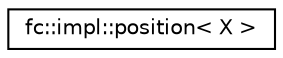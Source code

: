 digraph "Graphical Class Hierarchy"
{
  edge [fontname="Helvetica",fontsize="10",labelfontname="Helvetica",labelfontsize="10"];
  node [fontname="Helvetica",fontsize="10",shape=record];
  rankdir="LR";
  Node0 [label="fc::impl::position\< X \>",height=0.2,width=0.4,color="black", fillcolor="white", style="filled",URL="$structfc_1_1impl_1_1position_3_01_x_01_4.html"];
}
